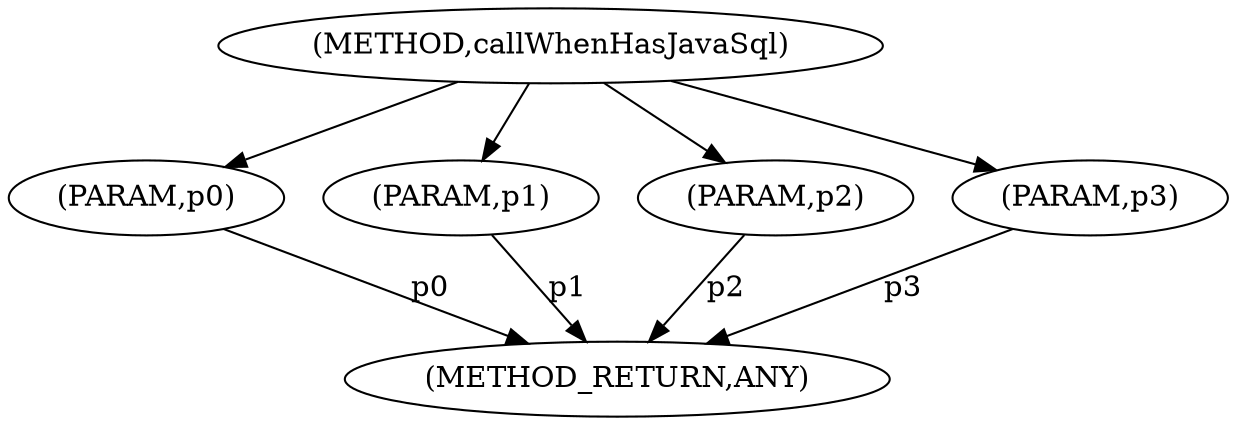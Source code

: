 digraph "callWhenHasJavaSql" {  
"5983" [label = <(METHOD,callWhenHasJavaSql)> ]
"5989" [label = <(METHOD_RETURN,ANY)> ]
"5984" [label = <(PARAM,p0)> ]
"5985" [label = <(PARAM,p1)> ]
"5986" [label = <(PARAM,p2)> ]
"5987" [label = <(PARAM,p3)> ]
  "5984" -> "5989"  [ label = "p0"] 
  "5985" -> "5989"  [ label = "p1"] 
  "5986" -> "5989"  [ label = "p2"] 
  "5987" -> "5989"  [ label = "p3"] 
  "5983" -> "5984" 
  "5983" -> "5985" 
  "5983" -> "5986" 
  "5983" -> "5987" 
}
